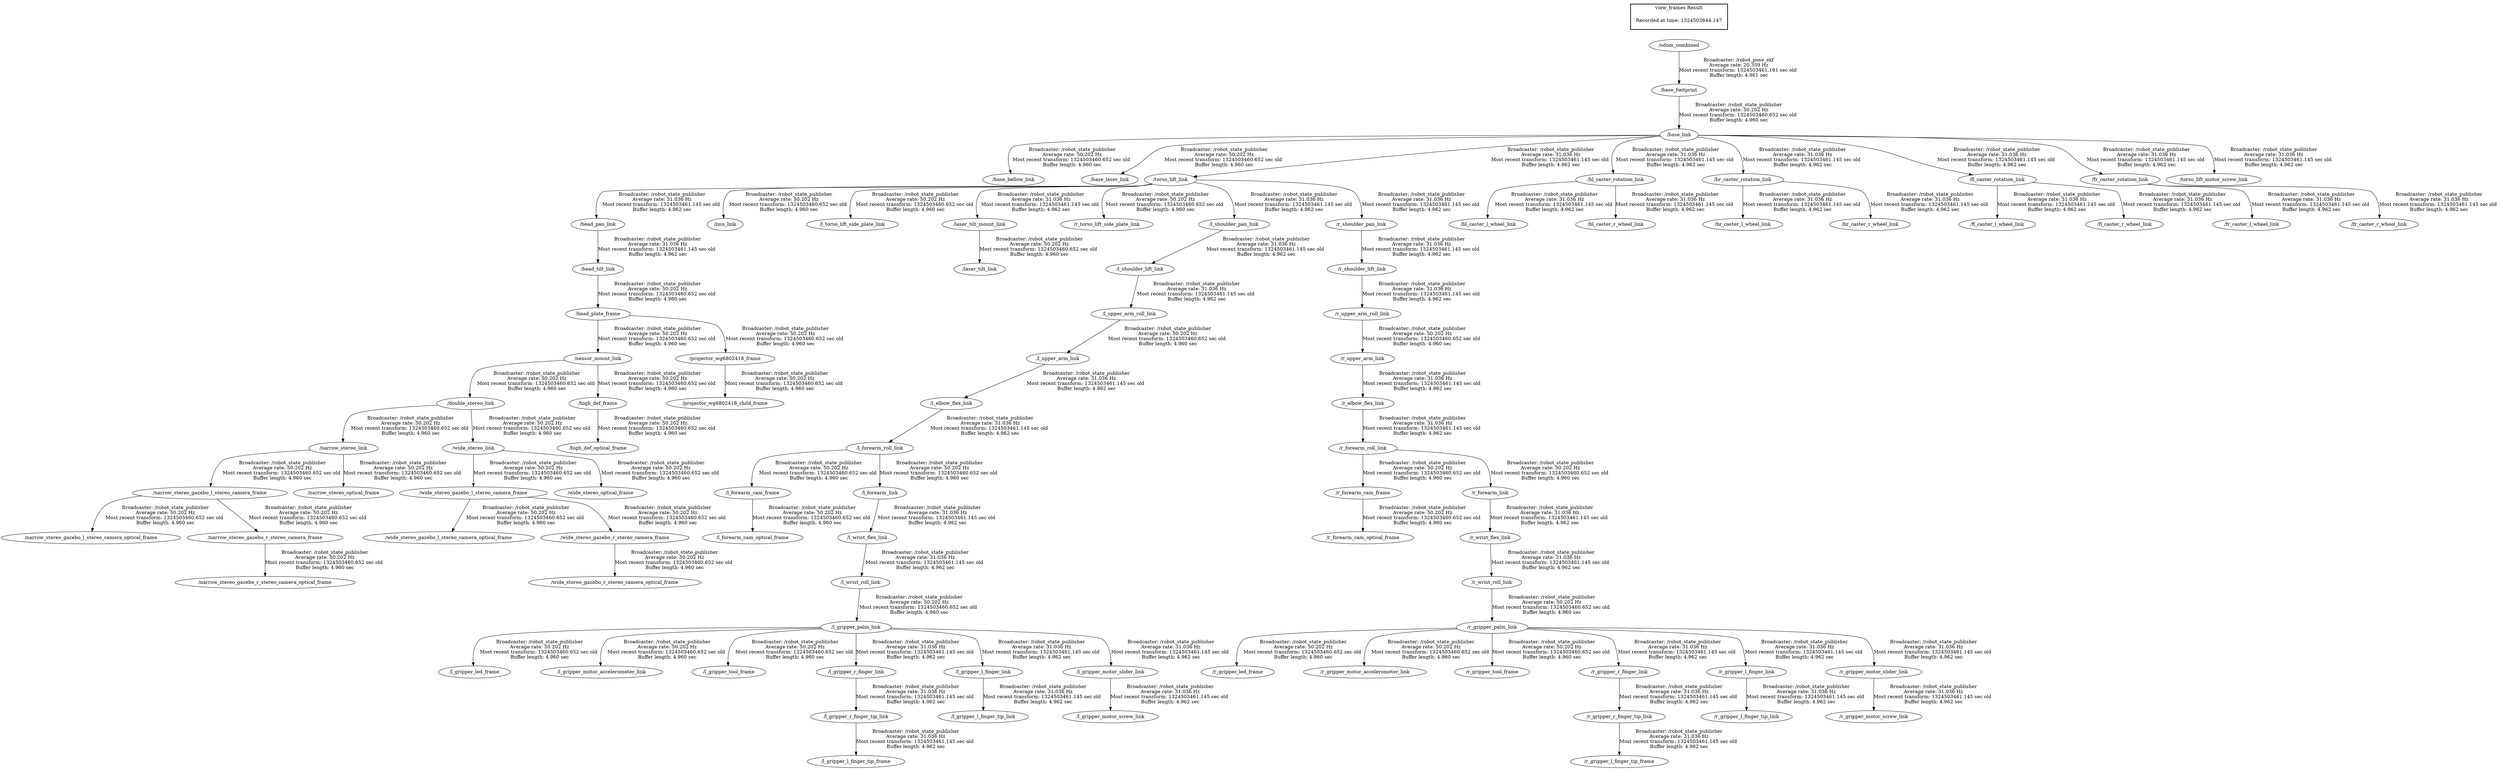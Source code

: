 digraph G {
"/base_link" -> "/base_bellow_link"[label="Broadcaster: /robot_state_publisher\nAverage rate: 50.202 Hz\nMost recent transform: 1324503460.652 sec old \nBuffer length: 4.960 sec\n"];
"/base_footprint" -> "/base_link"[label="Broadcaster: /robot_state_publisher\nAverage rate: 50.202 Hz\nMost recent transform: 1324503460.652 sec old \nBuffer length: 4.960 sec\n"];
"/odom_combined" -> "/base_footprint"[label="Broadcaster: /robot_pose_ekf\nAverage rate: 20.359 Hz\nMost recent transform: 1324503461.161 sec old \nBuffer length: 4.961 sec\n"];
"/base_link" -> "/base_laser_link"[label="Broadcaster: /robot_state_publisher\nAverage rate: 50.202 Hz\nMost recent transform: 1324503460.652 sec old \nBuffer length: 4.960 sec\n"];
"/sensor_mount_link" -> "/double_stereo_link"[label="Broadcaster: /robot_state_publisher\nAverage rate: 50.202 Hz\nMost recent transform: 1324503460.652 sec old \nBuffer length: 4.960 sec\n"];
"/head_plate_frame" -> "/sensor_mount_link"[label="Broadcaster: /robot_state_publisher\nAverage rate: 50.202 Hz\nMost recent transform: 1324503460.652 sec old \nBuffer length: 4.960 sec\n"];
"/head_tilt_link" -> "/head_plate_frame"[label="Broadcaster: /robot_state_publisher\nAverage rate: 50.202 Hz\nMost recent transform: 1324503460.652 sec old \nBuffer length: 4.960 sec\n"];
"/head_pan_link" -> "/head_tilt_link"[label="Broadcaster: /robot_state_publisher\nAverage rate: 31.036 Hz\nMost recent transform: 1324503461.145 sec old \nBuffer length: 4.962 sec\n"];
"/sensor_mount_link" -> "/high_def_frame"[label="Broadcaster: /robot_state_publisher\nAverage rate: 50.202 Hz\nMost recent transform: 1324503460.652 sec old \nBuffer length: 4.960 sec\n"];
"/high_def_frame" -> "/high_def_optical_frame"[label="Broadcaster: /robot_state_publisher\nAverage rate: 50.202 Hz\nMost recent transform: 1324503460.652 sec old \nBuffer length: 4.960 sec\n"];
"/torso_lift_link" -> "/imu_link"[label="Broadcaster: /robot_state_publisher\nAverage rate: 50.202 Hz\nMost recent transform: 1324503460.652 sec old \nBuffer length: 4.960 sec\n"];
"/base_link" -> "/torso_lift_link"[label="Broadcaster: /robot_state_publisher\nAverage rate: 31.036 Hz\nMost recent transform: 1324503461.145 sec old \nBuffer length: 4.962 sec\n"];
"/l_forearm_roll_link" -> "/l_forearm_cam_frame"[label="Broadcaster: /robot_state_publisher\nAverage rate: 50.202 Hz\nMost recent transform: 1324503460.652 sec old \nBuffer length: 4.960 sec\n"];
"/l_elbow_flex_link" -> "/l_forearm_roll_link"[label="Broadcaster: /robot_state_publisher\nAverage rate: 31.036 Hz\nMost recent transform: 1324503461.145 sec old \nBuffer length: 4.962 sec\n"];
"/l_forearm_cam_frame" -> "/l_forearm_cam_optical_frame"[label="Broadcaster: /robot_state_publisher\nAverage rate: 50.202 Hz\nMost recent transform: 1324503460.652 sec old \nBuffer length: 4.960 sec\n"];
"/l_forearm_roll_link" -> "/l_forearm_link"[label="Broadcaster: /robot_state_publisher\nAverage rate: 50.202 Hz\nMost recent transform: 1324503460.652 sec old \nBuffer length: 4.960 sec\n"];
"/l_gripper_palm_link" -> "/l_gripper_led_frame"[label="Broadcaster: /robot_state_publisher\nAverage rate: 50.202 Hz\nMost recent transform: 1324503460.652 sec old \nBuffer length: 4.960 sec\n"];
"/l_wrist_roll_link" -> "/l_gripper_palm_link"[label="Broadcaster: /robot_state_publisher\nAverage rate: 50.202 Hz\nMost recent transform: 1324503460.652 sec old \nBuffer length: 4.960 sec\n"];
"/l_gripper_palm_link" -> "/l_gripper_motor_accelerometer_link"[label="Broadcaster: /robot_state_publisher\nAverage rate: 50.202 Hz\nMost recent transform: 1324503460.652 sec old \nBuffer length: 4.960 sec\n"];
"/l_wrist_flex_link" -> "/l_wrist_roll_link"[label="Broadcaster: /robot_state_publisher\nAverage rate: 31.036 Hz\nMost recent transform: 1324503461.145 sec old \nBuffer length: 4.962 sec\n"];
"/l_gripper_palm_link" -> "/l_gripper_tool_frame"[label="Broadcaster: /robot_state_publisher\nAverage rate: 50.202 Hz\nMost recent transform: 1324503460.652 sec old \nBuffer length: 4.960 sec\n"];
"/torso_lift_link" -> "/l_torso_lift_side_plate_link"[label="Broadcaster: /robot_state_publisher\nAverage rate: 50.202 Hz\nMost recent transform: 1324503460.652 sec old \nBuffer length: 4.960 sec\n"];
"/l_upper_arm_roll_link" -> "/l_upper_arm_link"[label="Broadcaster: /robot_state_publisher\nAverage rate: 50.202 Hz\nMost recent transform: 1324503460.652 sec old \nBuffer length: 4.960 sec\n"];
"/l_shoulder_lift_link" -> "/l_upper_arm_roll_link"[label="Broadcaster: /robot_state_publisher\nAverage rate: 31.036 Hz\nMost recent transform: 1324503461.145 sec old \nBuffer length: 4.962 sec\n"];
"/laser_tilt_mount_link" -> "/laser_tilt_link"[label="Broadcaster: /robot_state_publisher\nAverage rate: 50.202 Hz\nMost recent transform: 1324503460.652 sec old \nBuffer length: 4.960 sec\n"];
"/torso_lift_link" -> "/laser_tilt_mount_link"[label="Broadcaster: /robot_state_publisher\nAverage rate: 31.036 Hz\nMost recent transform: 1324503461.145 sec old \nBuffer length: 4.962 sec\n"];
"/double_stereo_link" -> "/narrow_stereo_link"[label="Broadcaster: /robot_state_publisher\nAverage rate: 50.202 Hz\nMost recent transform: 1324503460.652 sec old \nBuffer length: 4.960 sec\n"];
"/narrow_stereo_link" -> "/narrow_stereo_gazebo_l_stereo_camera_frame"[label="Broadcaster: /robot_state_publisher\nAverage rate: 50.202 Hz\nMost recent transform: 1324503460.652 sec old \nBuffer length: 4.960 sec\n"];
"/narrow_stereo_gazebo_l_stereo_camera_frame" -> "/narrow_stereo_gazebo_l_stereo_camera_optical_frame"[label="Broadcaster: /robot_state_publisher\nAverage rate: 50.202 Hz\nMost recent transform: 1324503460.652 sec old \nBuffer length: 4.960 sec\n"];
"/narrow_stereo_gazebo_l_stereo_camera_frame" -> "/narrow_stereo_gazebo_r_stereo_camera_frame"[label="Broadcaster: /robot_state_publisher\nAverage rate: 50.202 Hz\nMost recent transform: 1324503460.652 sec old \nBuffer length: 4.960 sec\n"];
"/narrow_stereo_gazebo_r_stereo_camera_frame" -> "/narrow_stereo_gazebo_r_stereo_camera_optical_frame"[label="Broadcaster: /robot_state_publisher\nAverage rate: 50.202 Hz\nMost recent transform: 1324503460.652 sec old \nBuffer length: 4.960 sec\n"];
"/narrow_stereo_link" -> "/narrow_stereo_optical_frame"[label="Broadcaster: /robot_state_publisher\nAverage rate: 50.202 Hz\nMost recent transform: 1324503460.652 sec old \nBuffer length: 4.960 sec\n"];
"/projector_wg6802418_frame" -> "/projector_wg6802418_child_frame"[label="Broadcaster: /robot_state_publisher\nAverage rate: 50.202 Hz\nMost recent transform: 1324503460.652 sec old \nBuffer length: 4.960 sec\n"];
"/head_plate_frame" -> "/projector_wg6802418_frame"[label="Broadcaster: /robot_state_publisher\nAverage rate: 50.202 Hz\nMost recent transform: 1324503460.652 sec old \nBuffer length: 4.960 sec\n"];
"/r_forearm_roll_link" -> "/r_forearm_cam_frame"[label="Broadcaster: /robot_state_publisher\nAverage rate: 50.202 Hz\nMost recent transform: 1324503460.652 sec old \nBuffer length: 4.960 sec\n"];
"/r_elbow_flex_link" -> "/r_forearm_roll_link"[label="Broadcaster: /robot_state_publisher\nAverage rate: 31.036 Hz\nMost recent transform: 1324503461.145 sec old \nBuffer length: 4.962 sec\n"];
"/r_forearm_cam_frame" -> "/r_forearm_cam_optical_frame"[label="Broadcaster: /robot_state_publisher\nAverage rate: 50.202 Hz\nMost recent transform: 1324503460.652 sec old \nBuffer length: 4.960 sec\n"];
"/r_forearm_roll_link" -> "/r_forearm_link"[label="Broadcaster: /robot_state_publisher\nAverage rate: 50.202 Hz\nMost recent transform: 1324503460.652 sec old \nBuffer length: 4.960 sec\n"];
"/r_gripper_palm_link" -> "/r_gripper_led_frame"[label="Broadcaster: /robot_state_publisher\nAverage rate: 50.202 Hz\nMost recent transform: 1324503460.652 sec old \nBuffer length: 4.960 sec\n"];
"/r_wrist_roll_link" -> "/r_gripper_palm_link"[label="Broadcaster: /robot_state_publisher\nAverage rate: 50.202 Hz\nMost recent transform: 1324503460.652 sec old \nBuffer length: 4.960 sec\n"];
"/r_gripper_palm_link" -> "/r_gripper_motor_accelerometer_link"[label="Broadcaster: /robot_state_publisher\nAverage rate: 50.202 Hz\nMost recent transform: 1324503460.652 sec old \nBuffer length: 4.960 sec\n"];
"/r_wrist_flex_link" -> "/r_wrist_roll_link"[label="Broadcaster: /robot_state_publisher\nAverage rate: 31.036 Hz\nMost recent transform: 1324503461.145 sec old \nBuffer length: 4.962 sec\n"];
"/r_gripper_palm_link" -> "/r_gripper_tool_frame"[label="Broadcaster: /robot_state_publisher\nAverage rate: 50.202 Hz\nMost recent transform: 1324503460.652 sec old \nBuffer length: 4.960 sec\n"];
"/torso_lift_link" -> "/r_torso_lift_side_plate_link"[label="Broadcaster: /robot_state_publisher\nAverage rate: 50.202 Hz\nMost recent transform: 1324503460.652 sec old \nBuffer length: 4.960 sec\n"];
"/r_upper_arm_roll_link" -> "/r_upper_arm_link"[label="Broadcaster: /robot_state_publisher\nAverage rate: 50.202 Hz\nMost recent transform: 1324503460.652 sec old \nBuffer length: 4.960 sec\n"];
"/r_shoulder_lift_link" -> "/r_upper_arm_roll_link"[label="Broadcaster: /robot_state_publisher\nAverage rate: 31.036 Hz\nMost recent transform: 1324503461.145 sec old \nBuffer length: 4.962 sec\n"];
"/double_stereo_link" -> "/wide_stereo_link"[label="Broadcaster: /robot_state_publisher\nAverage rate: 50.202 Hz\nMost recent transform: 1324503460.652 sec old \nBuffer length: 4.960 sec\n"];
"/wide_stereo_link" -> "/wide_stereo_gazebo_l_stereo_camera_frame"[label="Broadcaster: /robot_state_publisher\nAverage rate: 50.202 Hz\nMost recent transform: 1324503460.652 sec old \nBuffer length: 4.960 sec\n"];
"/wide_stereo_gazebo_l_stereo_camera_frame" -> "/wide_stereo_gazebo_l_stereo_camera_optical_frame"[label="Broadcaster: /robot_state_publisher\nAverage rate: 50.202 Hz\nMost recent transform: 1324503460.652 sec old \nBuffer length: 4.960 sec\n"];
"/wide_stereo_gazebo_l_stereo_camera_frame" -> "/wide_stereo_gazebo_r_stereo_camera_frame"[label="Broadcaster: /robot_state_publisher\nAverage rate: 50.202 Hz\nMost recent transform: 1324503460.652 sec old \nBuffer length: 4.960 sec\n"];
"/wide_stereo_gazebo_r_stereo_camera_frame" -> "/wide_stereo_gazebo_r_stereo_camera_optical_frame"[label="Broadcaster: /robot_state_publisher\nAverage rate: 50.202 Hz\nMost recent transform: 1324503460.652 sec old \nBuffer length: 4.960 sec\n"];
"/wide_stereo_link" -> "/wide_stereo_optical_frame"[label="Broadcaster: /robot_state_publisher\nAverage rate: 50.202 Hz\nMost recent transform: 1324503460.652 sec old \nBuffer length: 4.960 sec\n"];
"/bl_caster_rotation_link" -> "/bl_caster_l_wheel_link"[label="Broadcaster: /robot_state_publisher\nAverage rate: 31.036 Hz\nMost recent transform: 1324503461.145 sec old \nBuffer length: 4.962 sec\n"];
"/base_link" -> "/bl_caster_rotation_link"[label="Broadcaster: /robot_state_publisher\nAverage rate: 31.036 Hz\nMost recent transform: 1324503461.145 sec old \nBuffer length: 4.962 sec\n"];
"/bl_caster_rotation_link" -> "/bl_caster_r_wheel_link"[label="Broadcaster: /robot_state_publisher\nAverage rate: 31.036 Hz\nMost recent transform: 1324503461.145 sec old \nBuffer length: 4.962 sec\n"];
"/br_caster_rotation_link" -> "/br_caster_l_wheel_link"[label="Broadcaster: /robot_state_publisher\nAverage rate: 31.036 Hz\nMost recent transform: 1324503461.145 sec old \nBuffer length: 4.962 sec\n"];
"/base_link" -> "/br_caster_rotation_link"[label="Broadcaster: /robot_state_publisher\nAverage rate: 31.036 Hz\nMost recent transform: 1324503461.145 sec old \nBuffer length: 4.962 sec\n"];
"/br_caster_rotation_link" -> "/br_caster_r_wheel_link"[label="Broadcaster: /robot_state_publisher\nAverage rate: 31.036 Hz\nMost recent transform: 1324503461.145 sec old \nBuffer length: 4.962 sec\n"];
"/fl_caster_rotation_link" -> "/fl_caster_l_wheel_link"[label="Broadcaster: /robot_state_publisher\nAverage rate: 31.036 Hz\nMost recent transform: 1324503461.145 sec old \nBuffer length: 4.962 sec\n"];
"/base_link" -> "/fl_caster_rotation_link"[label="Broadcaster: /robot_state_publisher\nAverage rate: 31.036 Hz\nMost recent transform: 1324503461.145 sec old \nBuffer length: 4.962 sec\n"];
"/fl_caster_rotation_link" -> "/fl_caster_r_wheel_link"[label="Broadcaster: /robot_state_publisher\nAverage rate: 31.036 Hz\nMost recent transform: 1324503461.145 sec old \nBuffer length: 4.962 sec\n"];
"/fr_caster_rotation_link" -> "/fr_caster_l_wheel_link"[label="Broadcaster: /robot_state_publisher\nAverage rate: 31.036 Hz\nMost recent transform: 1324503461.145 sec old \nBuffer length: 4.962 sec\n"];
"/base_link" -> "/fr_caster_rotation_link"[label="Broadcaster: /robot_state_publisher\nAverage rate: 31.036 Hz\nMost recent transform: 1324503461.145 sec old \nBuffer length: 4.962 sec\n"];
"/fr_caster_rotation_link" -> "/fr_caster_r_wheel_link"[label="Broadcaster: /robot_state_publisher\nAverage rate: 31.036 Hz\nMost recent transform: 1324503461.145 sec old \nBuffer length: 4.962 sec\n"];
"/torso_lift_link" -> "/head_pan_link"[label="Broadcaster: /robot_state_publisher\nAverage rate: 31.036 Hz\nMost recent transform: 1324503461.145 sec old \nBuffer length: 4.962 sec\n"];
"/l_upper_arm_link" -> "/l_elbow_flex_link"[label="Broadcaster: /robot_state_publisher\nAverage rate: 31.036 Hz\nMost recent transform: 1324503461.145 sec old \nBuffer length: 4.962 sec\n"];
"/l_gripper_r_finger_tip_link" -> "/l_gripper_l_finger_tip_frame"[label="Broadcaster: /robot_state_publisher\nAverage rate: 31.036 Hz\nMost recent transform: 1324503461.145 sec old \nBuffer length: 4.962 sec\n"];
"/l_gripper_r_finger_link" -> "/l_gripper_r_finger_tip_link"[label="Broadcaster: /robot_state_publisher\nAverage rate: 31.036 Hz\nMost recent transform: 1324503461.145 sec old \nBuffer length: 4.962 sec\n"];
"/l_gripper_palm_link" -> "/l_gripper_l_finger_link"[label="Broadcaster: /robot_state_publisher\nAverage rate: 31.036 Hz\nMost recent transform: 1324503461.145 sec old \nBuffer length: 4.962 sec\n"];
"/l_gripper_l_finger_link" -> "/l_gripper_l_finger_tip_link"[label="Broadcaster: /robot_state_publisher\nAverage rate: 31.036 Hz\nMost recent transform: 1324503461.145 sec old \nBuffer length: 4.962 sec\n"];
"/l_gripper_motor_slider_link" -> "/l_gripper_motor_screw_link"[label="Broadcaster: /robot_state_publisher\nAverage rate: 31.036 Hz\nMost recent transform: 1324503461.145 sec old \nBuffer length: 4.962 sec\n"];
"/l_gripper_palm_link" -> "/l_gripper_motor_slider_link"[label="Broadcaster: /robot_state_publisher\nAverage rate: 31.036 Hz\nMost recent transform: 1324503461.145 sec old \nBuffer length: 4.962 sec\n"];
"/l_gripper_palm_link" -> "/l_gripper_r_finger_link"[label="Broadcaster: /robot_state_publisher\nAverage rate: 31.036 Hz\nMost recent transform: 1324503461.145 sec old \nBuffer length: 4.962 sec\n"];
"/l_shoulder_pan_link" -> "/l_shoulder_lift_link"[label="Broadcaster: /robot_state_publisher\nAverage rate: 31.036 Hz\nMost recent transform: 1324503461.145 sec old \nBuffer length: 4.962 sec\n"];
"/torso_lift_link" -> "/l_shoulder_pan_link"[label="Broadcaster: /robot_state_publisher\nAverage rate: 31.036 Hz\nMost recent transform: 1324503461.145 sec old \nBuffer length: 4.962 sec\n"];
"/l_forearm_link" -> "/l_wrist_flex_link"[label="Broadcaster: /robot_state_publisher\nAverage rate: 31.036 Hz\nMost recent transform: 1324503461.145 sec old \nBuffer length: 4.962 sec\n"];
"/r_upper_arm_link" -> "/r_elbow_flex_link"[label="Broadcaster: /robot_state_publisher\nAverage rate: 31.036 Hz\nMost recent transform: 1324503461.145 sec old \nBuffer length: 4.962 sec\n"];
"/r_gripper_r_finger_tip_link" -> "/r_gripper_l_finger_tip_frame"[label="Broadcaster: /robot_state_publisher\nAverage rate: 31.036 Hz\nMost recent transform: 1324503461.145 sec old \nBuffer length: 4.962 sec\n"];
"/r_gripper_r_finger_link" -> "/r_gripper_r_finger_tip_link"[label="Broadcaster: /robot_state_publisher\nAverage rate: 31.036 Hz\nMost recent transform: 1324503461.145 sec old \nBuffer length: 4.962 sec\n"];
"/r_gripper_palm_link" -> "/r_gripper_l_finger_link"[label="Broadcaster: /robot_state_publisher\nAverage rate: 31.036 Hz\nMost recent transform: 1324503461.145 sec old \nBuffer length: 4.962 sec\n"];
"/r_gripper_l_finger_link" -> "/r_gripper_l_finger_tip_link"[label="Broadcaster: /robot_state_publisher\nAverage rate: 31.036 Hz\nMost recent transform: 1324503461.145 sec old \nBuffer length: 4.962 sec\n"];
"/r_gripper_motor_slider_link" -> "/r_gripper_motor_screw_link"[label="Broadcaster: /robot_state_publisher\nAverage rate: 31.036 Hz\nMost recent transform: 1324503461.145 sec old \nBuffer length: 4.962 sec\n"];
"/r_gripper_palm_link" -> "/r_gripper_motor_slider_link"[label="Broadcaster: /robot_state_publisher\nAverage rate: 31.036 Hz\nMost recent transform: 1324503461.145 sec old \nBuffer length: 4.962 sec\n"];
"/r_gripper_palm_link" -> "/r_gripper_r_finger_link"[label="Broadcaster: /robot_state_publisher\nAverage rate: 31.036 Hz\nMost recent transform: 1324503461.145 sec old \nBuffer length: 4.962 sec\n"];
"/r_shoulder_pan_link" -> "/r_shoulder_lift_link"[label="Broadcaster: /robot_state_publisher\nAverage rate: 31.036 Hz\nMost recent transform: 1324503461.145 sec old \nBuffer length: 4.962 sec\n"];
"/torso_lift_link" -> "/r_shoulder_pan_link"[label="Broadcaster: /robot_state_publisher\nAverage rate: 31.036 Hz\nMost recent transform: 1324503461.145 sec old \nBuffer length: 4.962 sec\n"];
"/r_forearm_link" -> "/r_wrist_flex_link"[label="Broadcaster: /robot_state_publisher\nAverage rate: 31.036 Hz\nMost recent transform: 1324503461.145 sec old \nBuffer length: 4.962 sec\n"];
"/base_link" -> "/torso_lift_motor_screw_link"[label="Broadcaster: /robot_state_publisher\nAverage rate: 31.036 Hz\nMost recent transform: 1324503461.145 sec old \nBuffer length: 4.962 sec\n"];
edge [style=invis];
 subgraph cluster_legend { style=bold; color=black; label ="view_frames Result";
"Recorded at time: 1324503644.147"[ shape=plaintext ] ;
 }->"/odom_combined";
}